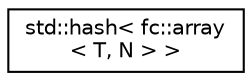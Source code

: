 digraph "Graphical Class Hierarchy"
{
  edge [fontname="Helvetica",fontsize="10",labelfontname="Helvetica",labelfontsize="10"];
  node [fontname="Helvetica",fontsize="10",shape=record];
  rankdir="LR";
  Node0 [label="std::hash\< fc::array\l\< T, N \> \>",height=0.2,width=0.4,color="black", fillcolor="white", style="filled",URL="$structstd_1_1hash_3_01fc_1_1array_3_01_t_00_01_n_01_4_01_4.html"];
}
